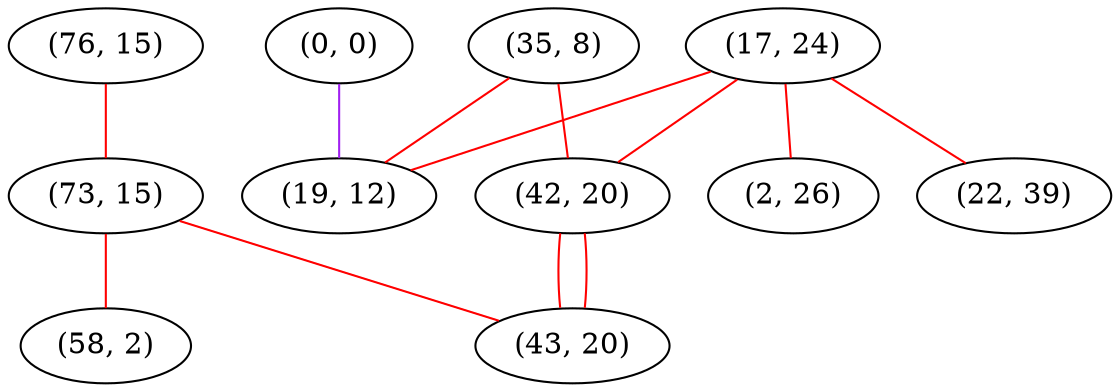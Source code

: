 graph "" {
"(76, 15)";
"(0, 0)";
"(73, 15)";
"(58, 2)";
"(35, 8)";
"(17, 24)";
"(19, 12)";
"(42, 20)";
"(22, 39)";
"(43, 20)";
"(2, 26)";
"(76, 15)" -- "(73, 15)"  [color=red, key=0, weight=1];
"(0, 0)" -- "(19, 12)"  [color=purple, key=0, weight=4];
"(73, 15)" -- "(43, 20)"  [color=red, key=0, weight=1];
"(73, 15)" -- "(58, 2)"  [color=red, key=0, weight=1];
"(35, 8)" -- "(19, 12)"  [color=red, key=0, weight=1];
"(35, 8)" -- "(42, 20)"  [color=red, key=0, weight=1];
"(17, 24)" -- "(19, 12)"  [color=red, key=0, weight=1];
"(17, 24)" -- "(22, 39)"  [color=red, key=0, weight=1];
"(17, 24)" -- "(42, 20)"  [color=red, key=0, weight=1];
"(17, 24)" -- "(2, 26)"  [color=red, key=0, weight=1];
"(42, 20)" -- "(43, 20)"  [color=red, key=0, weight=1];
"(42, 20)" -- "(43, 20)"  [color=red, key=1, weight=1];
}
